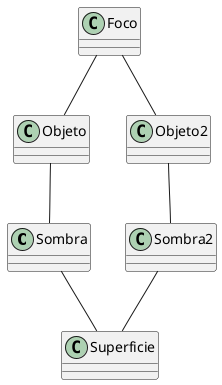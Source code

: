 @startuml

class Sombra{
}
class Sombra2{
}
class Foco{
}
class Superficie{
}
class Objeto{
}
class Objeto2{
}



Foco -- Objeto
Foco -- Objeto2
Objeto -- Sombra
Objeto2 -- Sombra2
Sombra -- Superficie
Sombra2 -- Superficie

@enduml